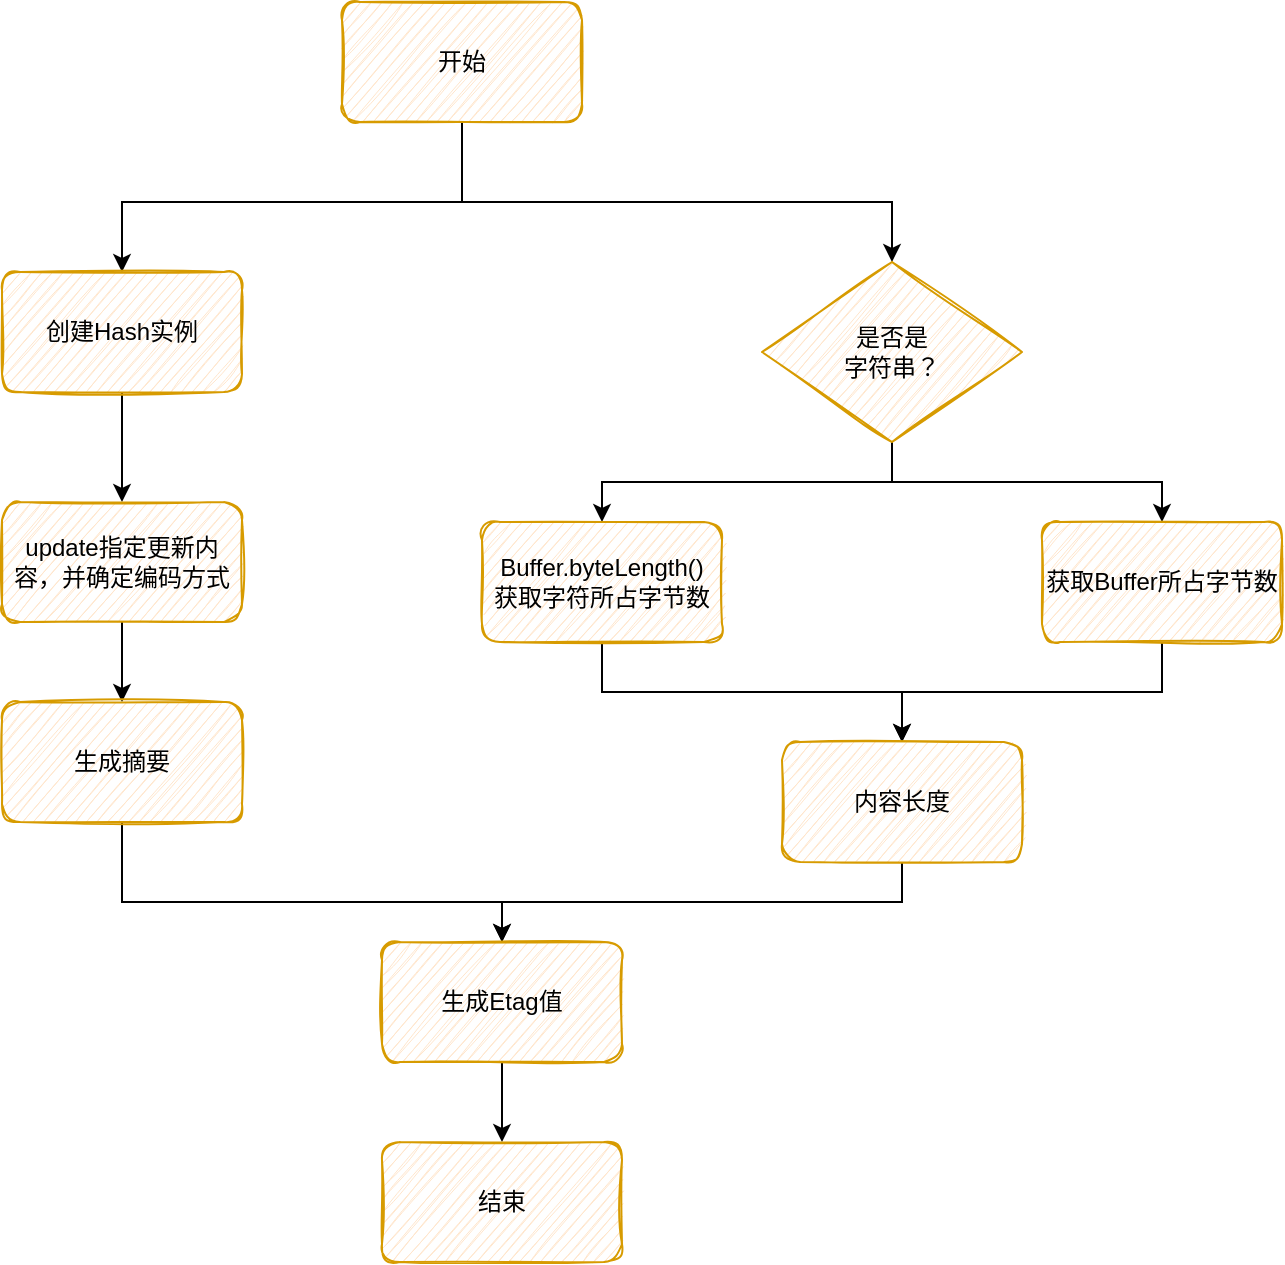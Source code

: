 <mxfile version="18.2.0" type="github" pages="2">
  <diagram id="prtHgNgQTEPvFCAcTncT" name="etag加密">
    <mxGraphModel dx="1833" dy="1032" grid="1" gridSize="10" guides="1" tooltips="1" connect="1" arrows="1" fold="1" page="1" pageScale="1" pageWidth="827" pageHeight="1169" math="0" shadow="0">
      <root>
        <mxCell id="0" />
        <mxCell id="1" parent="0" />
        <mxCell id="HVHFWZUGgMwB90Tg9ZtR-12" style="edgeStyle=orthogonalEdgeStyle;rounded=0;orthogonalLoop=1;jettySize=auto;html=1;exitX=0.5;exitY=1;exitDx=0;exitDy=0;entryX=0.5;entryY=0;entryDx=0;entryDy=0;" edge="1" parent="1" source="HVHFWZUGgMwB90Tg9ZtR-1" target="HVHFWZUGgMwB90Tg9ZtR-2">
          <mxGeometry relative="1" as="geometry">
            <Array as="points">
              <mxPoint x="330" y="180" />
              <mxPoint x="160" y="180" />
            </Array>
          </mxGeometry>
        </mxCell>
        <mxCell id="HVHFWZUGgMwB90Tg9ZtR-13" style="edgeStyle=orthogonalEdgeStyle;rounded=0;orthogonalLoop=1;jettySize=auto;html=1;exitX=0.5;exitY=1;exitDx=0;exitDy=0;" edge="1" parent="1" source="HVHFWZUGgMwB90Tg9ZtR-1" target="HVHFWZUGgMwB90Tg9ZtR-5">
          <mxGeometry relative="1" as="geometry">
            <Array as="points">
              <mxPoint x="330" y="180" />
              <mxPoint x="545" y="180" />
            </Array>
          </mxGeometry>
        </mxCell>
        <mxCell id="HVHFWZUGgMwB90Tg9ZtR-1" value="开始" style="rounded=1;whiteSpace=wrap;html=1;shadow=0;sketch=1;fillColor=#ffe6cc;strokeColor=#d79b00;" vertex="1" parent="1">
          <mxGeometry x="270" y="80" width="120" height="60" as="geometry" />
        </mxCell>
        <mxCell id="HVHFWZUGgMwB90Tg9ZtR-16" style="edgeStyle=orthogonalEdgeStyle;rounded=0;orthogonalLoop=1;jettySize=auto;html=1;exitX=0.5;exitY=1;exitDx=0;exitDy=0;entryX=0.5;entryY=0;entryDx=0;entryDy=0;" edge="1" parent="1" source="HVHFWZUGgMwB90Tg9ZtR-2" target="HVHFWZUGgMwB90Tg9ZtR-3">
          <mxGeometry relative="1" as="geometry" />
        </mxCell>
        <mxCell id="HVHFWZUGgMwB90Tg9ZtR-2" value="创建Hash实例" style="rounded=1;whiteSpace=wrap;html=1;shadow=0;sketch=1;fillColor=#ffe6cc;strokeColor=#d79b00;" vertex="1" parent="1">
          <mxGeometry x="100" y="215" width="120" height="60" as="geometry" />
        </mxCell>
        <mxCell id="HVHFWZUGgMwB90Tg9ZtR-15" style="edgeStyle=orthogonalEdgeStyle;rounded=0;orthogonalLoop=1;jettySize=auto;html=1;exitX=0.5;exitY=1;exitDx=0;exitDy=0;entryX=0.5;entryY=0;entryDx=0;entryDy=0;" edge="1" parent="1" source="HVHFWZUGgMwB90Tg9ZtR-3" target="HVHFWZUGgMwB90Tg9ZtR-4">
          <mxGeometry relative="1" as="geometry" />
        </mxCell>
        <mxCell id="HVHFWZUGgMwB90Tg9ZtR-3" value="update指定更新内容，并确定编码方式" style="rounded=1;whiteSpace=wrap;html=1;shadow=0;sketch=1;fillColor=#ffe6cc;strokeColor=#d79b00;" vertex="1" parent="1">
          <mxGeometry x="100" y="330" width="120" height="60" as="geometry" />
        </mxCell>
        <mxCell id="HVHFWZUGgMwB90Tg9ZtR-21" style="edgeStyle=orthogonalEdgeStyle;rounded=0;orthogonalLoop=1;jettySize=auto;html=1;exitX=0.5;exitY=1;exitDx=0;exitDy=0;" edge="1" parent="1" source="HVHFWZUGgMwB90Tg9ZtR-4" target="HVHFWZUGgMwB90Tg9ZtR-9">
          <mxGeometry relative="1" as="geometry">
            <Array as="points">
              <mxPoint x="160" y="530" />
              <mxPoint x="350" y="530" />
            </Array>
          </mxGeometry>
        </mxCell>
        <mxCell id="HVHFWZUGgMwB90Tg9ZtR-4" value="生成摘要" style="rounded=1;whiteSpace=wrap;html=1;shadow=0;sketch=1;fillColor=#ffe6cc;strokeColor=#d79b00;" vertex="1" parent="1">
          <mxGeometry x="100" y="430" width="120" height="60" as="geometry" />
        </mxCell>
        <mxCell id="HVHFWZUGgMwB90Tg9ZtR-17" style="edgeStyle=orthogonalEdgeStyle;rounded=0;orthogonalLoop=1;jettySize=auto;html=1;exitX=0.5;exitY=1;exitDx=0;exitDy=0;" edge="1" parent="1" source="HVHFWZUGgMwB90Tg9ZtR-5" target="HVHFWZUGgMwB90Tg9ZtR-6">
          <mxGeometry relative="1" as="geometry">
            <Array as="points">
              <mxPoint x="545" y="320" />
              <mxPoint x="400" y="320" />
            </Array>
          </mxGeometry>
        </mxCell>
        <mxCell id="HVHFWZUGgMwB90Tg9ZtR-18" style="edgeStyle=orthogonalEdgeStyle;rounded=0;orthogonalLoop=1;jettySize=auto;html=1;exitX=0.5;exitY=1;exitDx=0;exitDy=0;entryX=0.5;entryY=0;entryDx=0;entryDy=0;" edge="1" parent="1" source="HVHFWZUGgMwB90Tg9ZtR-5" target="HVHFWZUGgMwB90Tg9ZtR-7">
          <mxGeometry relative="1" as="geometry" />
        </mxCell>
        <mxCell id="HVHFWZUGgMwB90Tg9ZtR-5" value="是否是&lt;br&gt;字符串？" style="rhombus;whiteSpace=wrap;html=1;rounded=0;shadow=0;glass=0;sketch=1;fillColor=#FFE6CC;strokeColor=#D79B00;" vertex="1" parent="1">
          <mxGeometry x="480" y="210" width="130" height="90" as="geometry" />
        </mxCell>
        <mxCell id="HVHFWZUGgMwB90Tg9ZtR-19" style="edgeStyle=orthogonalEdgeStyle;rounded=0;orthogonalLoop=1;jettySize=auto;html=1;exitX=0.5;exitY=1;exitDx=0;exitDy=0;" edge="1" parent="1" source="HVHFWZUGgMwB90Tg9ZtR-6" target="HVHFWZUGgMwB90Tg9ZtR-8">
          <mxGeometry relative="1" as="geometry" />
        </mxCell>
        <mxCell id="HVHFWZUGgMwB90Tg9ZtR-6" value="Buffer.byteLength()&lt;br&gt;获取字符所占字节数" style="rounded=1;whiteSpace=wrap;html=1;shadow=0;sketch=1;fillColor=#ffe6cc;strokeColor=#d79b00;" vertex="1" parent="1">
          <mxGeometry x="340" y="340" width="120" height="60" as="geometry" />
        </mxCell>
        <mxCell id="HVHFWZUGgMwB90Tg9ZtR-20" style="edgeStyle=orthogonalEdgeStyle;rounded=0;orthogonalLoop=1;jettySize=auto;html=1;exitX=0.5;exitY=1;exitDx=0;exitDy=0;entryX=0.5;entryY=0;entryDx=0;entryDy=0;" edge="1" parent="1" source="HVHFWZUGgMwB90Tg9ZtR-7" target="HVHFWZUGgMwB90Tg9ZtR-8">
          <mxGeometry relative="1" as="geometry" />
        </mxCell>
        <mxCell id="HVHFWZUGgMwB90Tg9ZtR-7" value="获取Buffer所占字节数" style="rounded=1;whiteSpace=wrap;html=1;shadow=0;sketch=1;fillColor=#ffe6cc;strokeColor=#d79b00;" vertex="1" parent="1">
          <mxGeometry x="620" y="340" width="120" height="60" as="geometry" />
        </mxCell>
        <mxCell id="HVHFWZUGgMwB90Tg9ZtR-23" style="edgeStyle=orthogonalEdgeStyle;rounded=0;orthogonalLoop=1;jettySize=auto;html=1;exitX=0.5;exitY=1;exitDx=0;exitDy=0;" edge="1" parent="1" source="HVHFWZUGgMwB90Tg9ZtR-8" target="HVHFWZUGgMwB90Tg9ZtR-9">
          <mxGeometry relative="1" as="geometry" />
        </mxCell>
        <mxCell id="HVHFWZUGgMwB90Tg9ZtR-8" value="内容长度" style="rounded=1;whiteSpace=wrap;html=1;shadow=0;sketch=1;fillColor=#ffe6cc;strokeColor=#d79b00;" vertex="1" parent="1">
          <mxGeometry x="490" y="450" width="120" height="60" as="geometry" />
        </mxCell>
        <mxCell id="HVHFWZUGgMwB90Tg9ZtR-24" style="edgeStyle=orthogonalEdgeStyle;rounded=0;orthogonalLoop=1;jettySize=auto;html=1;exitX=0.5;exitY=1;exitDx=0;exitDy=0;" edge="1" parent="1" source="HVHFWZUGgMwB90Tg9ZtR-9" target="HVHFWZUGgMwB90Tg9ZtR-11">
          <mxGeometry relative="1" as="geometry" />
        </mxCell>
        <mxCell id="HVHFWZUGgMwB90Tg9ZtR-9" value="生成Etag值" style="rounded=1;whiteSpace=wrap;html=1;shadow=0;sketch=1;fillColor=#ffe6cc;strokeColor=#d79b00;" vertex="1" parent="1">
          <mxGeometry x="290" y="550" width="120" height="60" as="geometry" />
        </mxCell>
        <mxCell id="HVHFWZUGgMwB90Tg9ZtR-11" value="结束" style="rounded=1;whiteSpace=wrap;html=1;shadow=0;sketch=1;fillColor=#ffe6cc;strokeColor=#d79b00;" vertex="1" parent="1">
          <mxGeometry x="290" y="650" width="120" height="60" as="geometry" />
        </mxCell>
      </root>
    </mxGraphModel>
  </diagram>
  <diagram id="ssX7arHckR4V-H7gKvU9" name="第 2 页">
    <mxGraphModel dx="881" dy="582" grid="1" gridSize="10" guides="1" tooltips="1" connect="1" arrows="1" fold="1" page="1" pageScale="1" pageWidth="827" pageHeight="1169" math="0" shadow="0">
      <root>
        <mxCell id="0" />
        <mxCell id="1" parent="0" />
      </root>
    </mxGraphModel>
  </diagram>
</mxfile>
